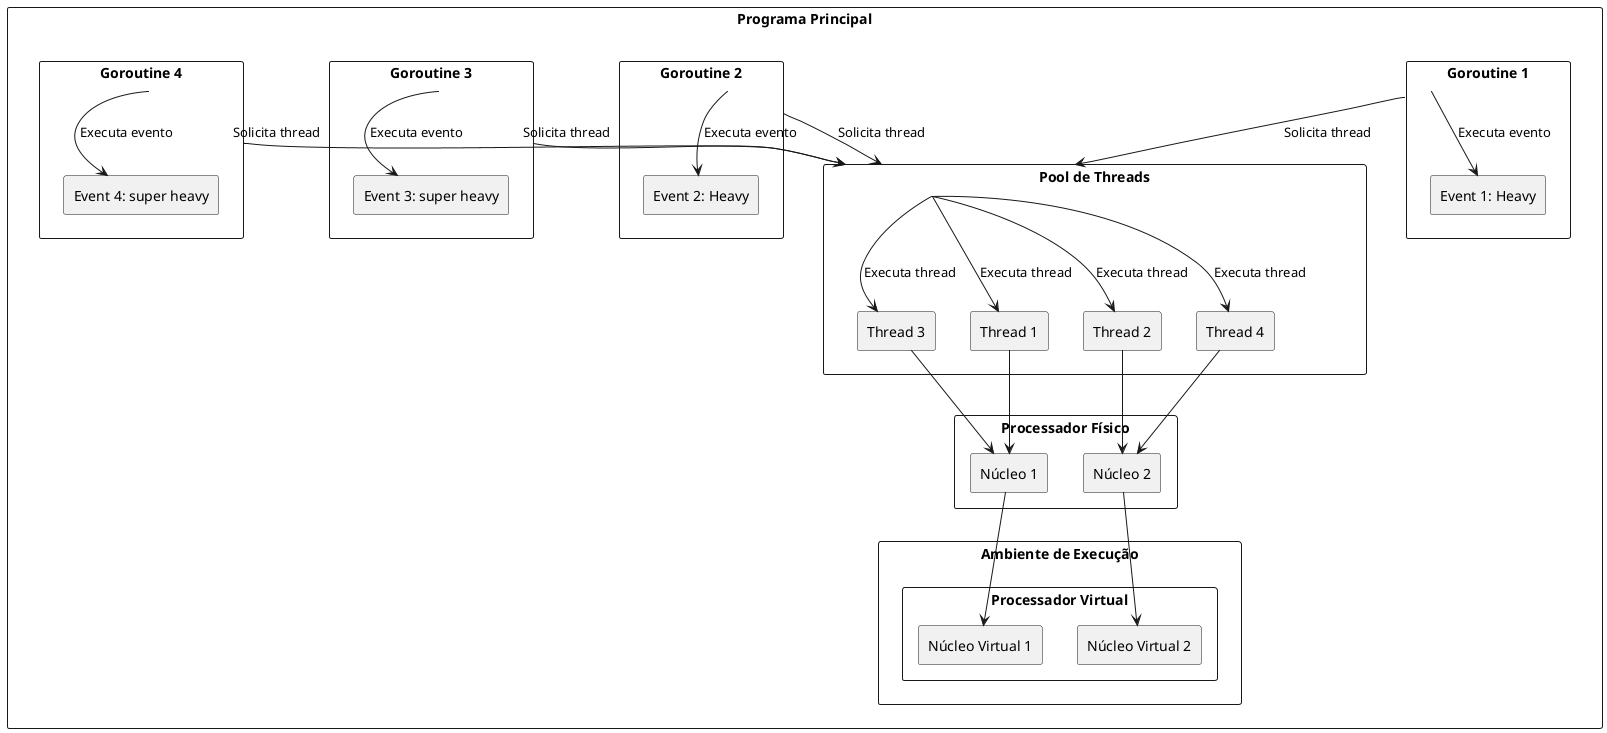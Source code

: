 @startuml
skinparam monochrome true

rectangle "Programa Principal" {
    rectangle "Goroutine 1" as goroutine1 {
        rectangle "Event 1: Heavy"
    }
    rectangle "Goroutine 2" as goroutine2 {
        rectangle "Event 2: Heavy"
    }
    rectangle "Goroutine 3" as goroutine3 {
        rectangle "Event 3: super heavy"
    }
    rectangle "Goroutine 4" as goroutine4 {
        rectangle "Event 4: super heavy"
    }

    rectangle "Pool de Threads" as poolDeThreads {
        rectangle "Thread 1" as thread1
        rectangle "Thread 2" as thread2
        rectangle "Thread 3" as thread3
        rectangle "Thread 4" as thread4
    }

    rectangle "Processador Físico" as processador {
        rectangle "Núcleo 1" as nucleo1
        rectangle "Núcleo 2" as nucleo2
    }

    rectangle "Ambiente de Execução" as ambiente {
        rectangle "Processador Virtual" as processadorVirtual {
            rectangle "Núcleo Virtual 1" as nucleoVirtual1
            rectangle "Núcleo Virtual 2" as nucleoVirtual2
        }
    }

    goroutine1 --> poolDeThreads : Solicita thread
    goroutine2 --> poolDeThreads : Solicita thread
    goroutine3 --> poolDeThreads : Solicita thread
    goroutine4 --> poolDeThreads : Solicita thread

    poolDeThreads --> thread1 : Executa thread
    poolDeThreads --> thread2 : Executa thread
    poolDeThreads --> thread3 : Executa thread
    poolDeThreads --> thread4 : Executa thread

    thread1 --> nucleo1
    thread2 --> nucleo2
    thread3 --> nucleo1
    thread4 --> nucleo2

    nucleo1 --> nucleoVirtual1
    nucleo2 --> nucleoVirtual2

    goroutine1 --> "Event 1: Heavy" : Executa evento
    goroutine2 --> "Event 2: Heavy" : Executa evento
    goroutine3 --> "Event 3: super heavy" : Executa evento
    goroutine4 --> "Event 4: super heavy" : Executa evento
}
@enduml